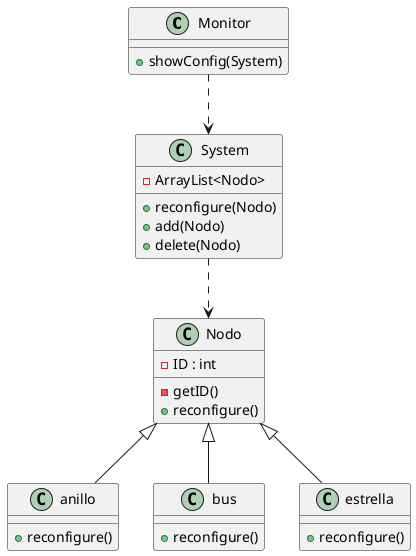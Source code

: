 @startuml

class Monitor{
    +showConfig(System)
}
Monitor ..> System

class System{
    +reconfigure(Nodo)
    -ArrayList<Nodo>
    +add(Nodo)
    +delete(Nodo)
}
System ..> Nodo

class Nodo {
    -ID : int
    -getID()
    +reconfigure()
}

class anillo extends Nodo{
    +reconfigure()
}

class bus extends Nodo{
    +reconfigure()
}

class estrella extends Nodo{
    +reconfigure()
}

@enduml
